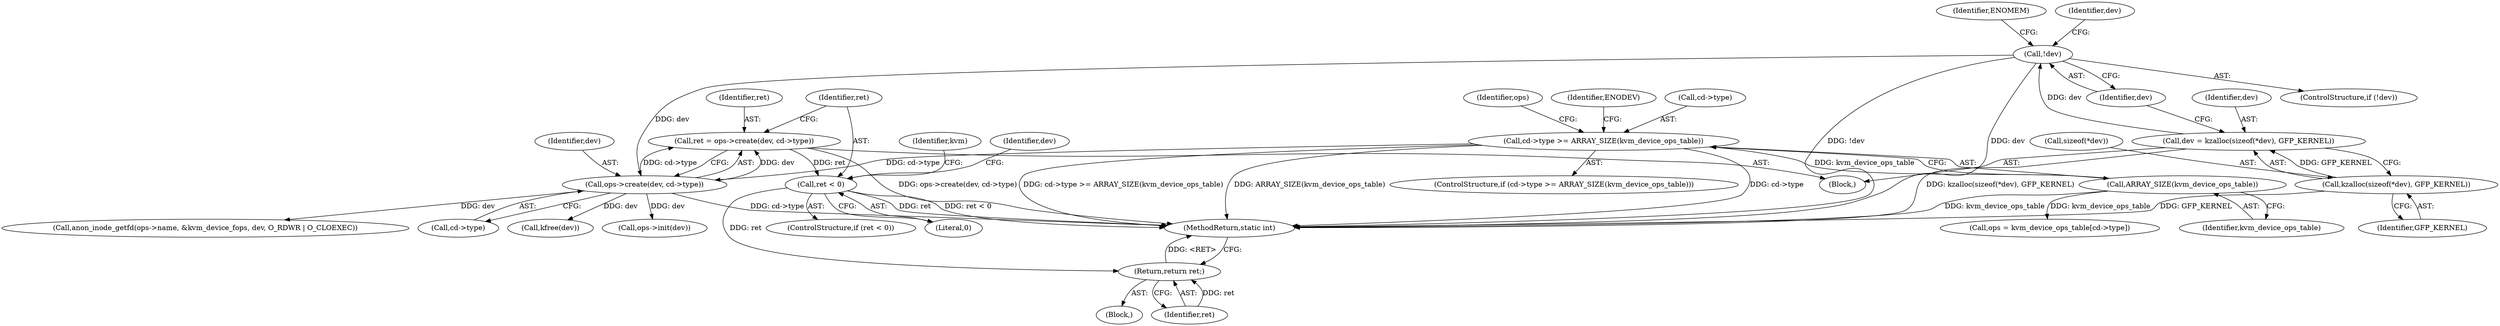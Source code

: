 digraph "0_linux_cfa39381173d5f969daf43582c95ad679189cbc9@API" {
"1000174" [label="(Call,ret = ops->create(dev, cd->type))"];
"1000176" [label="(Call,ops->create(dev, cd->type))"];
"1000154" [label="(Call,!dev)"];
"1000146" [label="(Call,dev = kzalloc(sizeof(*dev), GFP_KERNEL))"];
"1000148" [label="(Call,kzalloc(sizeof(*dev), GFP_KERNEL))"];
"1000119" [label="(Call,cd->type >= ARRAY_SIZE(kvm_device_ops_table))"];
"1000123" [label="(Call,ARRAY_SIZE(kvm_device_ops_table))"];
"1000182" [label="(Call,ret < 0)"];
"1000193" [label="(Return,return ret;)"];
"1000177" [label="(Identifier,dev)"];
"1000129" [label="(Identifier,ops)"];
"1000154" [label="(Call,!dev)"];
"1000148" [label="(Call,kzalloc(sizeof(*dev), GFP_KERNEL))"];
"1000155" [label="(Identifier,dev)"];
"1000181" [label="(ControlStructure,if (ret < 0))"];
"1000128" [label="(Call,ops = kvm_device_ops_table[cd->type])"];
"1000147" [label="(Identifier,dev)"];
"1000213" [label="(Call,ops->init(dev))"];
"1000260" [label="(MethodReturn,static int)"];
"1000189" [label="(Identifier,kvm)"];
"1000103" [label="(Block,)"];
"1000127" [label="(Identifier,ENODEV)"];
"1000193" [label="(Return,return ret;)"];
"1000174" [label="(Call,ret = ops->create(dev, cd->type))"];
"1000119" [label="(Call,cd->type >= ARRAY_SIZE(kvm_device_ops_table))"];
"1000217" [label="(Call,anon_inode_getfd(ops->name, &kvm_device_fops, dev, O_RDWR | O_CLOEXEC))"];
"1000183" [label="(Identifier,ret)"];
"1000152" [label="(Identifier,GFP_KERNEL)"];
"1000146" [label="(Call,dev = kzalloc(sizeof(*dev), GFP_KERNEL))"];
"1000153" [label="(ControlStructure,if (!dev))"];
"1000124" [label="(Identifier,kvm_device_ops_table)"];
"1000118" [label="(ControlStructure,if (cd->type >= ARRAY_SIZE(kvm_device_ops_table)))"];
"1000176" [label="(Call,ops->create(dev, cd->type))"];
"1000149" [label="(Call,sizeof(*dev))"];
"1000175" [label="(Identifier,ret)"];
"1000185" [label="(Block,)"];
"1000158" [label="(Identifier,ENOMEM)"];
"1000182" [label="(Call,ret < 0)"];
"1000191" [label="(Call,kfree(dev))"];
"1000178" [label="(Call,cd->type)"];
"1000120" [label="(Call,cd->type)"];
"1000123" [label="(Call,ARRAY_SIZE(kvm_device_ops_table))"];
"1000194" [label="(Identifier,ret)"];
"1000161" [label="(Identifier,dev)"];
"1000198" [label="(Identifier,dev)"];
"1000184" [label="(Literal,0)"];
"1000174" -> "1000103"  [label="AST: "];
"1000174" -> "1000176"  [label="CFG: "];
"1000175" -> "1000174"  [label="AST: "];
"1000176" -> "1000174"  [label="AST: "];
"1000183" -> "1000174"  [label="CFG: "];
"1000174" -> "1000260"  [label="DDG: ops->create(dev, cd->type)"];
"1000176" -> "1000174"  [label="DDG: dev"];
"1000176" -> "1000174"  [label="DDG: cd->type"];
"1000174" -> "1000182"  [label="DDG: ret"];
"1000176" -> "1000178"  [label="CFG: "];
"1000177" -> "1000176"  [label="AST: "];
"1000178" -> "1000176"  [label="AST: "];
"1000176" -> "1000260"  [label="DDG: cd->type"];
"1000154" -> "1000176"  [label="DDG: dev"];
"1000119" -> "1000176"  [label="DDG: cd->type"];
"1000176" -> "1000191"  [label="DDG: dev"];
"1000176" -> "1000213"  [label="DDG: dev"];
"1000176" -> "1000217"  [label="DDG: dev"];
"1000154" -> "1000153"  [label="AST: "];
"1000154" -> "1000155"  [label="CFG: "];
"1000155" -> "1000154"  [label="AST: "];
"1000158" -> "1000154"  [label="CFG: "];
"1000161" -> "1000154"  [label="CFG: "];
"1000154" -> "1000260"  [label="DDG: !dev"];
"1000154" -> "1000260"  [label="DDG: dev"];
"1000146" -> "1000154"  [label="DDG: dev"];
"1000146" -> "1000103"  [label="AST: "];
"1000146" -> "1000148"  [label="CFG: "];
"1000147" -> "1000146"  [label="AST: "];
"1000148" -> "1000146"  [label="AST: "];
"1000155" -> "1000146"  [label="CFG: "];
"1000146" -> "1000260"  [label="DDG: kzalloc(sizeof(*dev), GFP_KERNEL)"];
"1000148" -> "1000146"  [label="DDG: GFP_KERNEL"];
"1000148" -> "1000152"  [label="CFG: "];
"1000149" -> "1000148"  [label="AST: "];
"1000152" -> "1000148"  [label="AST: "];
"1000148" -> "1000260"  [label="DDG: GFP_KERNEL"];
"1000119" -> "1000118"  [label="AST: "];
"1000119" -> "1000123"  [label="CFG: "];
"1000120" -> "1000119"  [label="AST: "];
"1000123" -> "1000119"  [label="AST: "];
"1000127" -> "1000119"  [label="CFG: "];
"1000129" -> "1000119"  [label="CFG: "];
"1000119" -> "1000260"  [label="DDG: ARRAY_SIZE(kvm_device_ops_table)"];
"1000119" -> "1000260"  [label="DDG: cd->type"];
"1000119" -> "1000260"  [label="DDG: cd->type >= ARRAY_SIZE(kvm_device_ops_table)"];
"1000123" -> "1000119"  [label="DDG: kvm_device_ops_table"];
"1000123" -> "1000124"  [label="CFG: "];
"1000124" -> "1000123"  [label="AST: "];
"1000123" -> "1000260"  [label="DDG: kvm_device_ops_table"];
"1000123" -> "1000128"  [label="DDG: kvm_device_ops_table"];
"1000182" -> "1000181"  [label="AST: "];
"1000182" -> "1000184"  [label="CFG: "];
"1000183" -> "1000182"  [label="AST: "];
"1000184" -> "1000182"  [label="AST: "];
"1000189" -> "1000182"  [label="CFG: "];
"1000198" -> "1000182"  [label="CFG: "];
"1000182" -> "1000260"  [label="DDG: ret < 0"];
"1000182" -> "1000260"  [label="DDG: ret"];
"1000182" -> "1000193"  [label="DDG: ret"];
"1000193" -> "1000185"  [label="AST: "];
"1000193" -> "1000194"  [label="CFG: "];
"1000194" -> "1000193"  [label="AST: "];
"1000260" -> "1000193"  [label="CFG: "];
"1000193" -> "1000260"  [label="DDG: <RET>"];
"1000194" -> "1000193"  [label="DDG: ret"];
}
